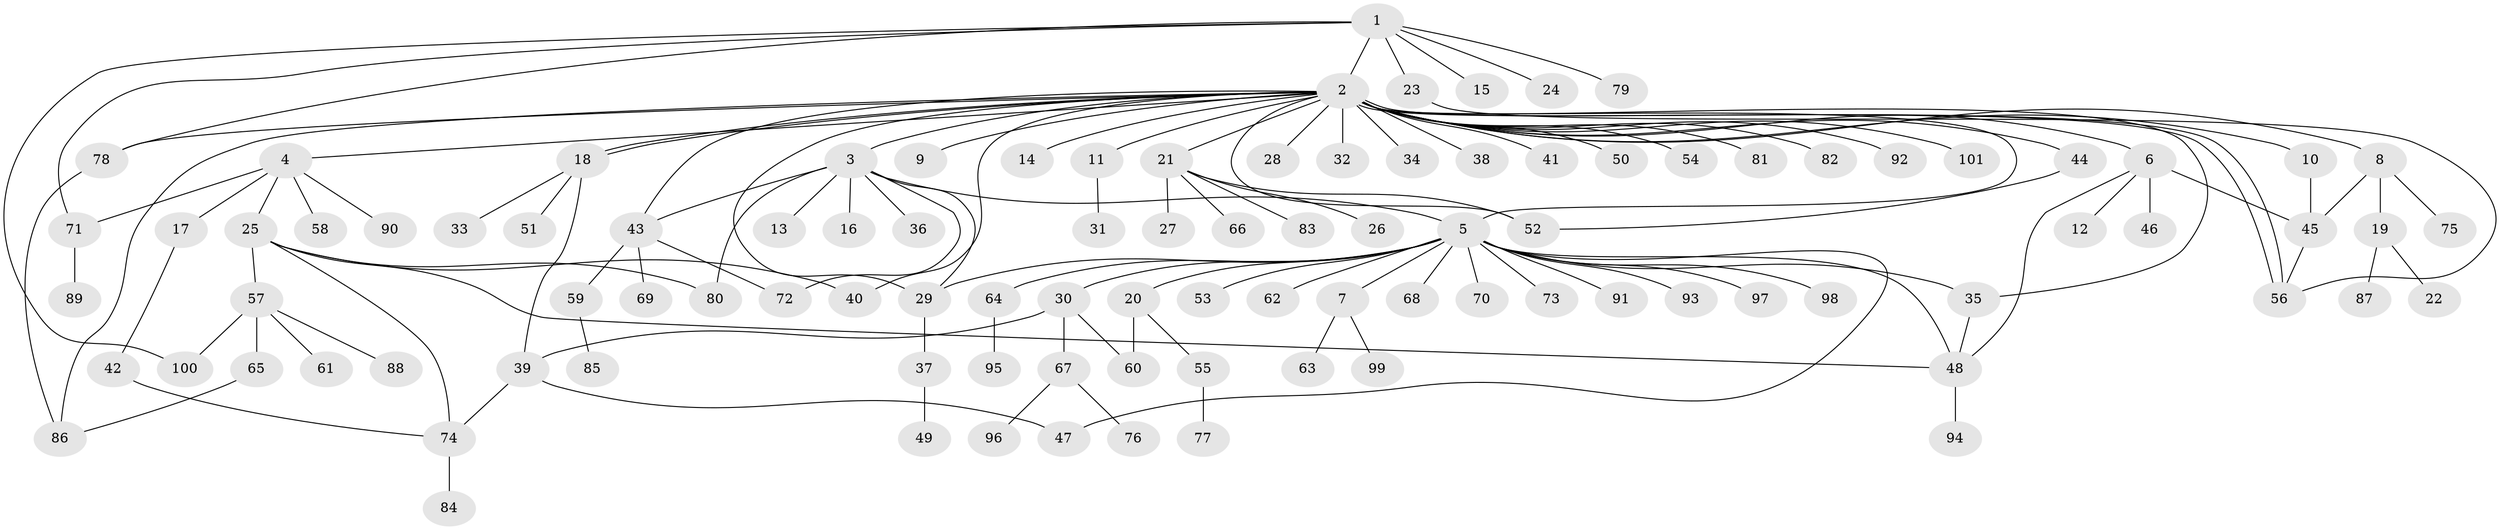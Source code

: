// Generated by graph-tools (version 1.1) at 2025/01/03/09/25 03:01:48]
// undirected, 101 vertices, 129 edges
graph export_dot {
graph [start="1"]
  node [color=gray90,style=filled];
  1;
  2;
  3;
  4;
  5;
  6;
  7;
  8;
  9;
  10;
  11;
  12;
  13;
  14;
  15;
  16;
  17;
  18;
  19;
  20;
  21;
  22;
  23;
  24;
  25;
  26;
  27;
  28;
  29;
  30;
  31;
  32;
  33;
  34;
  35;
  36;
  37;
  38;
  39;
  40;
  41;
  42;
  43;
  44;
  45;
  46;
  47;
  48;
  49;
  50;
  51;
  52;
  53;
  54;
  55;
  56;
  57;
  58;
  59;
  60;
  61;
  62;
  63;
  64;
  65;
  66;
  67;
  68;
  69;
  70;
  71;
  72;
  73;
  74;
  75;
  76;
  77;
  78;
  79;
  80;
  81;
  82;
  83;
  84;
  85;
  86;
  87;
  88;
  89;
  90;
  91;
  92;
  93;
  94;
  95;
  96;
  97;
  98;
  99;
  100;
  101;
  1 -- 2;
  1 -- 15;
  1 -- 23;
  1 -- 24;
  1 -- 71;
  1 -- 78;
  1 -- 79;
  1 -- 100;
  2 -- 3;
  2 -- 4;
  2 -- 5;
  2 -- 6;
  2 -- 8;
  2 -- 9;
  2 -- 10;
  2 -- 11;
  2 -- 14;
  2 -- 18;
  2 -- 18;
  2 -- 21;
  2 -- 28;
  2 -- 29;
  2 -- 32;
  2 -- 34;
  2 -- 35;
  2 -- 38;
  2 -- 40;
  2 -- 41;
  2 -- 43;
  2 -- 44;
  2 -- 50;
  2 -- 52;
  2 -- 54;
  2 -- 56;
  2 -- 56;
  2 -- 78;
  2 -- 81;
  2 -- 82;
  2 -- 86;
  2 -- 92;
  2 -- 101;
  3 -- 5;
  3 -- 13;
  3 -- 16;
  3 -- 29;
  3 -- 36;
  3 -- 43;
  3 -- 72;
  3 -- 80;
  4 -- 17;
  4 -- 25;
  4 -- 58;
  4 -- 71;
  4 -- 90;
  5 -- 7;
  5 -- 20;
  5 -- 29;
  5 -- 30;
  5 -- 35;
  5 -- 47;
  5 -- 48;
  5 -- 53;
  5 -- 62;
  5 -- 64;
  5 -- 68;
  5 -- 70;
  5 -- 73;
  5 -- 91;
  5 -- 93;
  5 -- 97;
  5 -- 98;
  6 -- 12;
  6 -- 45;
  6 -- 46;
  6 -- 48;
  7 -- 63;
  7 -- 99;
  8 -- 19;
  8 -- 45;
  8 -- 75;
  10 -- 45;
  11 -- 31;
  17 -- 42;
  18 -- 33;
  18 -- 39;
  18 -- 51;
  19 -- 22;
  19 -- 87;
  20 -- 55;
  20 -- 60;
  21 -- 26;
  21 -- 27;
  21 -- 52;
  21 -- 66;
  21 -- 83;
  23 -- 56;
  25 -- 40;
  25 -- 48;
  25 -- 57;
  25 -- 74;
  25 -- 80;
  29 -- 37;
  30 -- 39;
  30 -- 60;
  30 -- 67;
  35 -- 48;
  37 -- 49;
  39 -- 47;
  39 -- 74;
  42 -- 74;
  43 -- 59;
  43 -- 69;
  43 -- 72;
  44 -- 52;
  45 -- 56;
  48 -- 94;
  55 -- 77;
  57 -- 61;
  57 -- 65;
  57 -- 88;
  57 -- 100;
  59 -- 85;
  64 -- 95;
  65 -- 86;
  67 -- 76;
  67 -- 96;
  71 -- 89;
  74 -- 84;
  78 -- 86;
}
